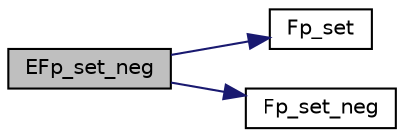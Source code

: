 digraph "EFp_set_neg"
{
  edge [fontname="Helvetica",fontsize="10",labelfontname="Helvetica",labelfontsize="10"];
  node [fontname="Helvetica",fontsize="10",shape=record];
  rankdir="LR";
  Node158 [label="EFp_set_neg",height=0.2,width=0.4,color="black", fillcolor="grey75", style="filled", fontcolor="black"];
  Node158 -> Node159 [color="midnightblue",fontsize="10",style="solid",fontname="Helvetica"];
  Node159 [label="Fp_set",height=0.2,width=0.4,color="black", fillcolor="white", style="filled",URL="$bn__fp_8h.html#ab986f83b75086cf6c3f40105c5ae23b8"];
  Node158 -> Node160 [color="midnightblue",fontsize="10",style="solid",fontname="Helvetica"];
  Node160 [label="Fp_set_neg",height=0.2,width=0.4,color="black", fillcolor="white", style="filled",URL="$bn__fp_8h.html#ab8ccba7d599eda4d0cd9e34b09fe38e6"];
}
